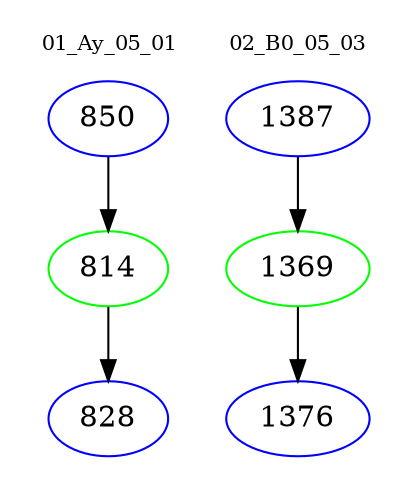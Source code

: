 digraph{
subgraph cluster_0 {
color = white
label = "01_Ay_05_01";
fontsize=10;
T0_850 [label="850", color="blue"]
T0_850 -> T0_814 [color="black"]
T0_814 [label="814", color="green"]
T0_814 -> T0_828 [color="black"]
T0_828 [label="828", color="blue"]
}
subgraph cluster_1 {
color = white
label = "02_B0_05_03";
fontsize=10;
T1_1387 [label="1387", color="blue"]
T1_1387 -> T1_1369 [color="black"]
T1_1369 [label="1369", color="green"]
T1_1369 -> T1_1376 [color="black"]
T1_1376 [label="1376", color="blue"]
}
}
